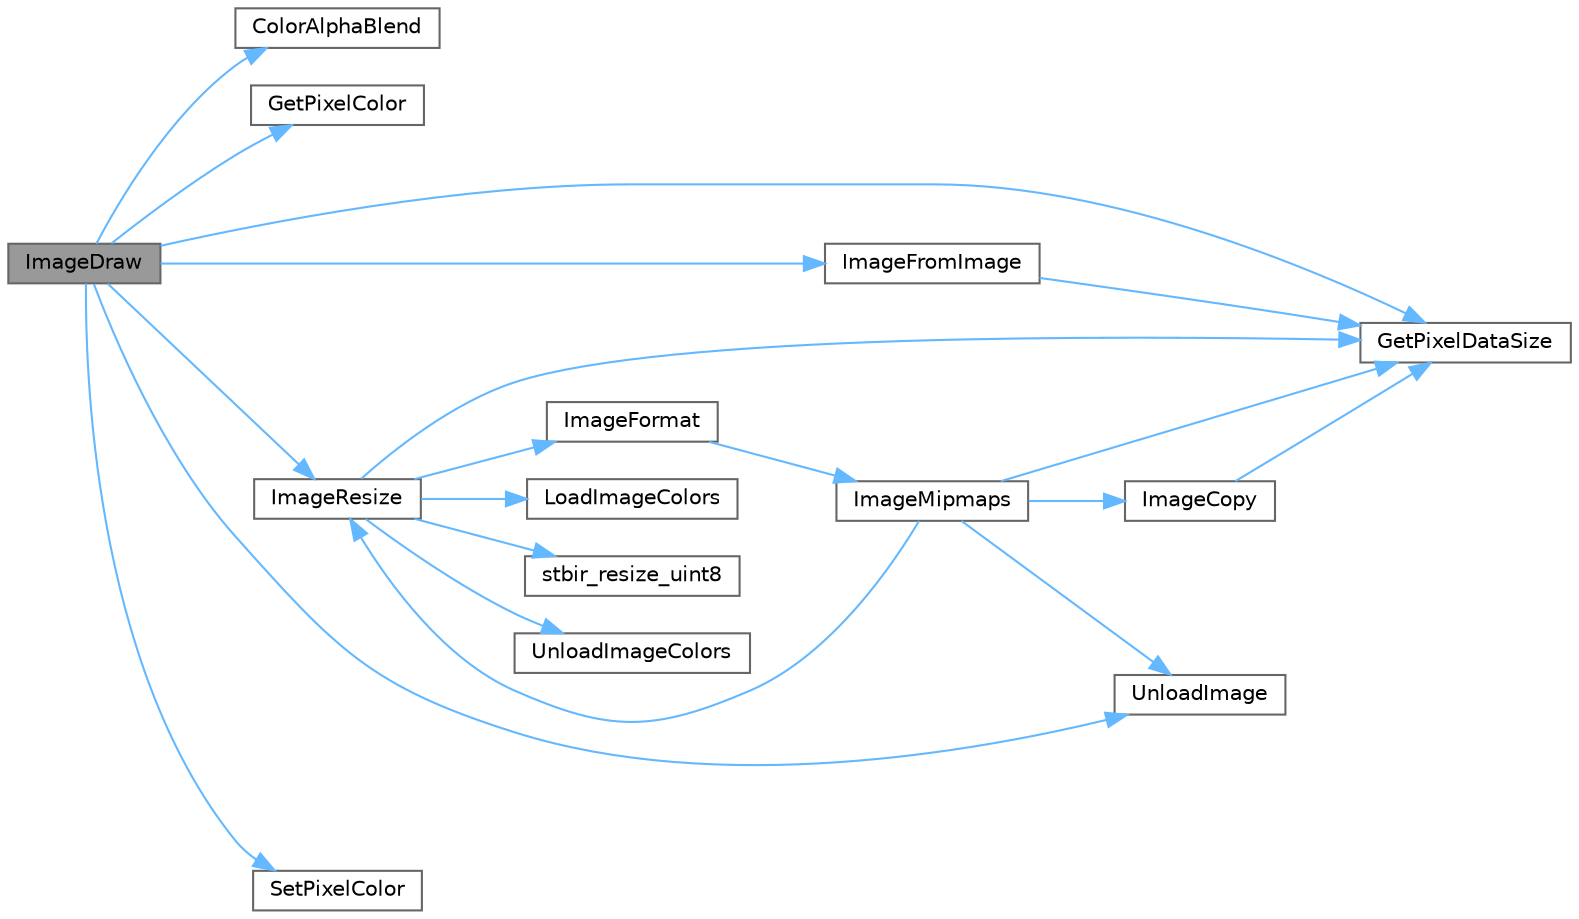 digraph "ImageDraw"
{
 // LATEX_PDF_SIZE
  bgcolor="transparent";
  edge [fontname=Helvetica,fontsize=10,labelfontname=Helvetica,labelfontsize=10];
  node [fontname=Helvetica,fontsize=10,shape=box,height=0.2,width=0.4];
  rankdir="LR";
  Node1 [id="Node000001",label="ImageDraw",height=0.2,width=0.4,color="gray40", fillcolor="grey60", style="filled", fontcolor="black",tooltip=" "];
  Node1 -> Node2 [id="edge39_Node000001_Node000002",color="steelblue1",style="solid",tooltip=" "];
  Node2 [id="Node000002",label="ColorAlphaBlend",height=0.2,width=0.4,color="grey40", fillcolor="white", style="filled",URL="$_classes_2lib_2rtextures_8c.html#a43058aa0fb50f9062e72f7130fb22a9b",tooltip=" "];
  Node1 -> Node3 [id="edge40_Node000001_Node000003",color="steelblue1",style="solid",tooltip=" "];
  Node3 [id="Node000003",label="GetPixelColor",height=0.2,width=0.4,color="grey40", fillcolor="white", style="filled",URL="$_classes_2lib_2rtextures_8c.html#a2ab3d05079a4f4bf62127cac780f4d8e",tooltip=" "];
  Node1 -> Node4 [id="edge41_Node000001_Node000004",color="steelblue1",style="solid",tooltip=" "];
  Node4 [id="Node000004",label="GetPixelDataSize",height=0.2,width=0.4,color="grey40", fillcolor="white", style="filled",URL="$_classes_2lib_2rtextures_8c.html#a15e73d306b425330ecdd9a338d609b17",tooltip=" "];
  Node1 -> Node5 [id="edge42_Node000001_Node000005",color="steelblue1",style="solid",tooltip=" "];
  Node5 [id="Node000005",label="ImageFromImage",height=0.2,width=0.4,color="grey40", fillcolor="white", style="filled",URL="$_classes_2lib_2rtextures_8c.html#ae623f21e0ce4a95b7684555a7b064895",tooltip=" "];
  Node5 -> Node4 [id="edge43_Node000005_Node000004",color="steelblue1",style="solid",tooltip=" "];
  Node1 -> Node6 [id="edge44_Node000001_Node000006",color="steelblue1",style="solid",tooltip=" "];
  Node6 [id="Node000006",label="ImageResize",height=0.2,width=0.4,color="grey40", fillcolor="white", style="filled",URL="$_classes_2lib_2rtextures_8c.html#a8c3562e70fc7a85b202f19ff241d15b5",tooltip=" "];
  Node6 -> Node4 [id="edge45_Node000006_Node000004",color="steelblue1",style="solid",tooltip=" "];
  Node6 -> Node7 [id="edge46_Node000006_Node000007",color="steelblue1",style="solid",tooltip=" "];
  Node7 [id="Node000007",label="ImageFormat",height=0.2,width=0.4,color="grey40", fillcolor="white", style="filled",URL="$_classes_2lib_2rtextures_8c.html#af1fcaa94648d56c197d773b140c3235f",tooltip=" "];
  Node7 -> Node8 [id="edge47_Node000007_Node000008",color="steelblue1",style="solid",tooltip=" "];
  Node8 [id="Node000008",label="ImageMipmaps",height=0.2,width=0.4,color="grey40", fillcolor="white", style="filled",URL="$_classes_2lib_2rtextures_8c.html#a87978fcbd01a52de116c546a857c3c80",tooltip=" "];
  Node8 -> Node4 [id="edge48_Node000008_Node000004",color="steelblue1",style="solid",tooltip=" "];
  Node8 -> Node9 [id="edge49_Node000008_Node000009",color="steelblue1",style="solid",tooltip=" "];
  Node9 [id="Node000009",label="ImageCopy",height=0.2,width=0.4,color="grey40", fillcolor="white", style="filled",URL="$_classes_2lib_2rtextures_8c.html#a5c63f11b6a2844767c0a65d86dd37d41",tooltip=" "];
  Node9 -> Node4 [id="edge50_Node000009_Node000004",color="steelblue1",style="solid",tooltip=" "];
  Node8 -> Node6 [id="edge51_Node000008_Node000006",color="steelblue1",style="solid",tooltip=" "];
  Node8 -> Node10 [id="edge52_Node000008_Node000010",color="steelblue1",style="solid",tooltip=" "];
  Node10 [id="Node000010",label="UnloadImage",height=0.2,width=0.4,color="grey40", fillcolor="white", style="filled",URL="$_classes_2lib_2rtextures_8c.html#a5d8cbdba9e93010d7a4344482fd01d2a",tooltip=" "];
  Node6 -> Node11 [id="edge53_Node000006_Node000011",color="steelblue1",style="solid",tooltip=" "];
  Node11 [id="Node000011",label="LoadImageColors",height=0.2,width=0.4,color="grey40", fillcolor="white", style="filled",URL="$_classes_2lib_2rtextures_8c.html#ad3c51f30e3fee4e3af5a54bb64c28a43",tooltip=" "];
  Node6 -> Node12 [id="edge54_Node000006_Node000012",color="steelblue1",style="solid",tooltip=" "];
  Node12 [id="Node000012",label="stbir_resize_uint8",height=0.2,width=0.4,color="grey40", fillcolor="white", style="filled",URL="$_classes_2lib_2external_2stb__image__resize_8h.html#a1e182bf89efd8b1cc116ee371f08f2f2",tooltip=" "];
  Node6 -> Node13 [id="edge55_Node000006_Node000013",color="steelblue1",style="solid",tooltip=" "];
  Node13 [id="Node000013",label="UnloadImageColors",height=0.2,width=0.4,color="grey40", fillcolor="white", style="filled",URL="$_classes_2lib_2rtextures_8c.html#ab2903ea0415c2927f201bef5496d3aab",tooltip=" "];
  Node1 -> Node14 [id="edge56_Node000001_Node000014",color="steelblue1",style="solid",tooltip=" "];
  Node14 [id="Node000014",label="SetPixelColor",height=0.2,width=0.4,color="grey40", fillcolor="white", style="filled",URL="$_classes_2lib_2rtextures_8c.html#aee01a1307efe17e34a91e2f6902cfc96",tooltip=" "];
  Node1 -> Node10 [id="edge57_Node000001_Node000010",color="steelblue1",style="solid",tooltip=" "];
}

